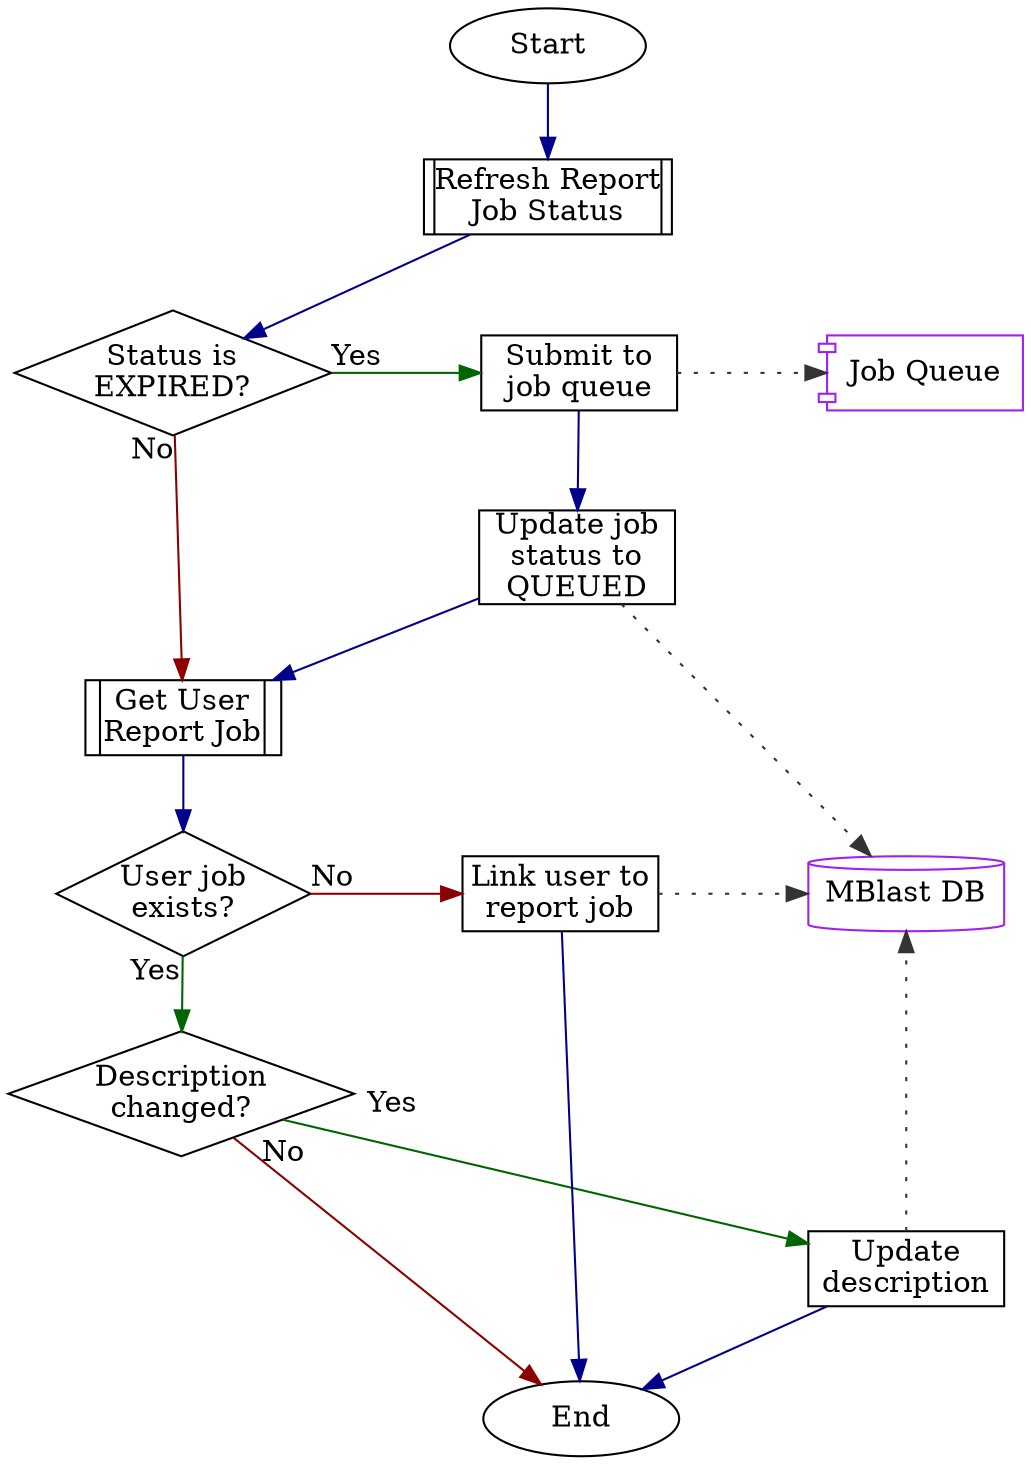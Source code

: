 digraph {
  graph [nodesep=1]
  node  [margin=0, shape=rect, width=1.3]
  edge  [color=darkblue]


  //
  // Nodes
  //

  {
    node [shape=oval]

    Start
    End
  }

  // External Resources
  {
    node [shape=cylinder, color=purple]

    DB    [label="MBlast DB"]
    Queue [label="Job Queue", shape=component]
  }

  RefreshJobStatus  [label="|Refresh Report\nJob Status|" shape=record]
  StatusIsExpired   [label="Status is\nEXPIRED?", shape=diamond]
  SubmitToQueue     [label="Submit to\njob queue"]
  UpdateStatus      [label="Update job\nstatus to\nQUEUED"]
  GetUserJob        [label="|Get User\nReport Job|", shape=record]
  UserJobExists     [label="User job\nexists?", shape=diamond]
  DescriptionChange [label="Description\nchanged?", shape=diamond]
  LinkUserToJob     [label="Link user to\nreport job"]
  UpdateDescription [label="Update\ndescription"]


  //
  // Edges
  //

  Start             -> RefreshJobStatus

  RefreshJobStatus  -> StatusIsExpired

  StatusIsExpired   -> SubmitToQueue     [taillabel="Yes", color=darkgreen]
  StatusIsExpired   -> GetUserJob        [taillabel="No", color=darkred]

  SubmitToQueue     -> Queue             [style=dotted, color="#333333"]
  SubmitToQueue     -> UpdateStatus

  UpdateStatus      -> DB                [style=dotted, color="#333333"]
  UpdateStatus      -> GetUserJob

  GetUserJob        -> UserJobExists

  UserJobExists     -> DescriptionChange [taillabel="Yes", color=darkgreen]
  UserJobExists     -> LinkUserToJob     [taillabel="No", color=darkred]

  LinkUserToJob     -> DB                [style=dotted, color="#333333"]
  LinkUserToJob     -> End

  DescriptionChange -> UpdateDescription [taillabel="         Yes", color=darkgreen]
  DescriptionChange -> End               [taillabel="   No\r", color=darkred]

  UpdateDescription -> DB                [style=dotted, color="#333333"]
  UpdateDescription -> End


  //
  // Formatting
  //

  {
    graph [rank=same]
    StatusIsExpired
    SubmitToQueue
    Queue
  }

  {
    graph [rank=same]

    UserJobExists
    LinkUserToJob
    DB
  }

  {
    edge [style=invis]
    RefreshJobStatus -> Queue
    UpdateStatus -> LinkUserToJob
  }
}